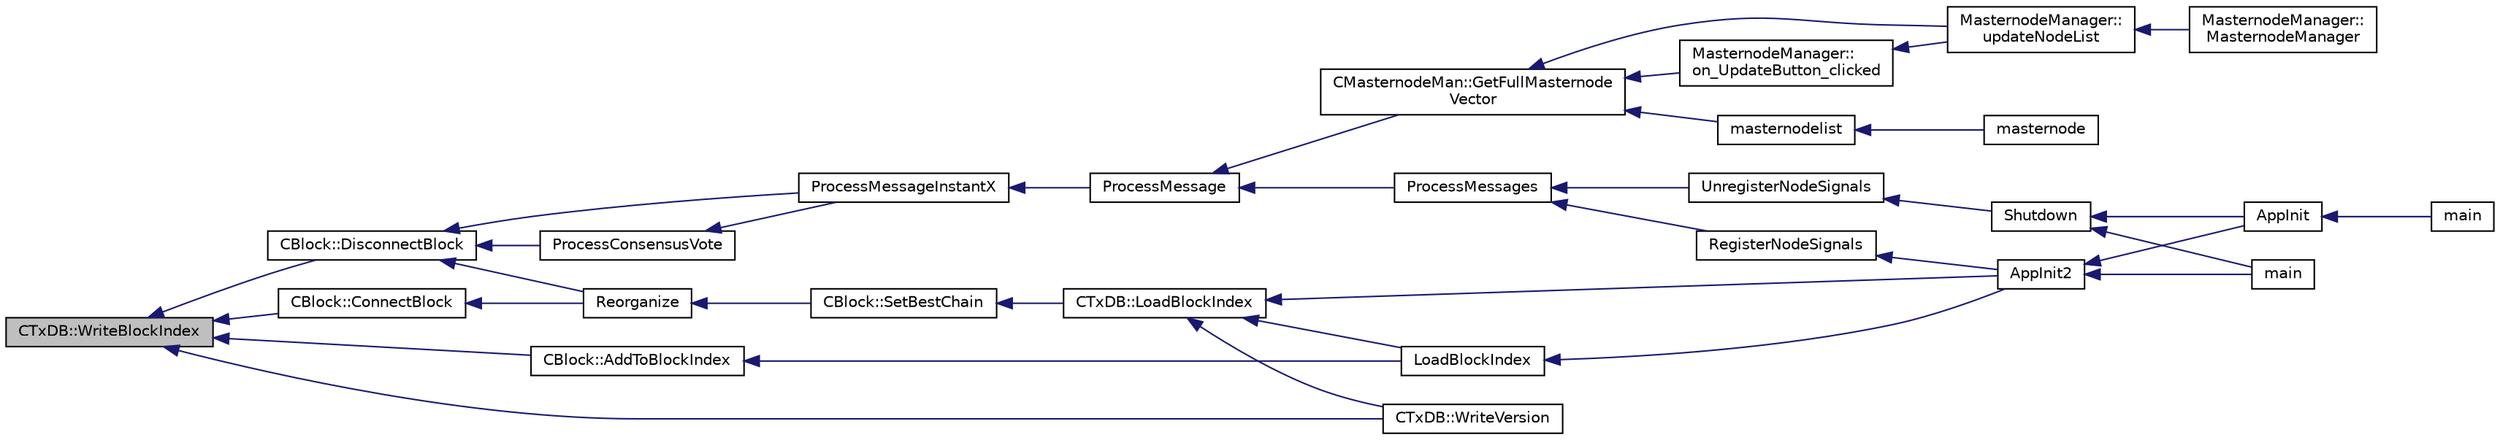 digraph "CTxDB::WriteBlockIndex"
{
  edge [fontname="Helvetica",fontsize="10",labelfontname="Helvetica",labelfontsize="10"];
  node [fontname="Helvetica",fontsize="10",shape=record];
  rankdir="LR";
  Node752 [label="CTxDB::WriteBlockIndex",height=0.2,width=0.4,color="black", fillcolor="grey75", style="filled", fontcolor="black"];
  Node752 -> Node753 [dir="back",color="midnightblue",fontsize="10",style="solid",fontname="Helvetica"];
  Node753 [label="CBlock::DisconnectBlock",height=0.2,width=0.4,color="black", fillcolor="white", style="filled",URL="$d3/d51/class_c_block.html#a9532c041d24701a338ea5c91008b72aa"];
  Node753 -> Node754 [dir="back",color="midnightblue",fontsize="10",style="solid",fontname="Helvetica"];
  Node754 [label="ProcessMessageInstantX",height=0.2,width=0.4,color="black", fillcolor="white", style="filled",URL="$d6/d5f/instantx_8h.html#aa516cb499ead2691d8ab216a499db5d0"];
  Node754 -> Node755 [dir="back",color="midnightblue",fontsize="10",style="solid",fontname="Helvetica"];
  Node755 [label="ProcessMessage",height=0.2,width=0.4,color="black", fillcolor="white", style="filled",URL="$df/d0a/main_8cpp.html#a8ba92b1a4bce3c835e887a9073d17d8e"];
  Node755 -> Node756 [dir="back",color="midnightblue",fontsize="10",style="solid",fontname="Helvetica"];
  Node756 [label="ProcessMessages",height=0.2,width=0.4,color="black", fillcolor="white", style="filled",URL="$d4/dbf/main_8h.html#a196f9318f02448b85b28d612698934fd"];
  Node756 -> Node757 [dir="back",color="midnightblue",fontsize="10",style="solid",fontname="Helvetica"];
  Node757 [label="RegisterNodeSignals",height=0.2,width=0.4,color="black", fillcolor="white", style="filled",URL="$d4/dbf/main_8h.html#ab02615ff65f91d69f8d786ec900baa8a",tooltip="Register with a network node to receive its signals. "];
  Node757 -> Node758 [dir="back",color="midnightblue",fontsize="10",style="solid",fontname="Helvetica"];
  Node758 [label="AppInit2",height=0.2,width=0.4,color="black", fillcolor="white", style="filled",URL="$d8/dc0/init_8h.html#a1a4c1bfbf6ba1db77e988b89b9cadfd3",tooltip="Initialize ion. "];
  Node758 -> Node759 [dir="back",color="midnightblue",fontsize="10",style="solid",fontname="Helvetica"];
  Node759 [label="AppInit",height=0.2,width=0.4,color="black", fillcolor="white", style="filled",URL="$d4/d35/iond_8cpp.html#ac59316b767e6984e1285f0531275286b"];
  Node759 -> Node760 [dir="back",color="midnightblue",fontsize="10",style="solid",fontname="Helvetica"];
  Node760 [label="main",height=0.2,width=0.4,color="black", fillcolor="white", style="filled",URL="$d4/d35/iond_8cpp.html#a0ddf1224851353fc92bfbff6f499fa97"];
  Node758 -> Node761 [dir="back",color="midnightblue",fontsize="10",style="solid",fontname="Helvetica"];
  Node761 [label="main",height=0.2,width=0.4,color="black", fillcolor="white", style="filled",URL="$d5/d2d/ion_8cpp.html#a0ddf1224851353fc92bfbff6f499fa97"];
  Node756 -> Node762 [dir="back",color="midnightblue",fontsize="10",style="solid",fontname="Helvetica"];
  Node762 [label="UnregisterNodeSignals",height=0.2,width=0.4,color="black", fillcolor="white", style="filled",URL="$d4/dbf/main_8h.html#a3ef0cc6e9d9d6435ee2a5569244d6ebd",tooltip="Unregister a network node. "];
  Node762 -> Node763 [dir="back",color="midnightblue",fontsize="10",style="solid",fontname="Helvetica"];
  Node763 [label="Shutdown",height=0.2,width=0.4,color="black", fillcolor="white", style="filled",URL="$d8/dc0/init_8h.html#ac5f038c2b480cf9ef5e19e3eba8dbaf9"];
  Node763 -> Node759 [dir="back",color="midnightblue",fontsize="10",style="solid",fontname="Helvetica"];
  Node763 -> Node761 [dir="back",color="midnightblue",fontsize="10",style="solid",fontname="Helvetica"];
  Node755 -> Node764 [dir="back",color="midnightblue",fontsize="10",style="solid",fontname="Helvetica"];
  Node764 [label="CMasternodeMan::GetFullMasternode\lVector",height=0.2,width=0.4,color="black", fillcolor="white", style="filled",URL="$dc/d6b/class_c_masternode_man.html#ab39e213a7601e1bef2eba1d5d63206f5"];
  Node764 -> Node765 [dir="back",color="midnightblue",fontsize="10",style="solid",fontname="Helvetica"];
  Node765 [label="MasternodeManager::\lupdateNodeList",height=0.2,width=0.4,color="black", fillcolor="white", style="filled",URL="$d9/d70/class_masternode_manager.html#a5485a8bd6ccf673027165cc1207dfae9"];
  Node765 -> Node766 [dir="back",color="midnightblue",fontsize="10",style="solid",fontname="Helvetica"];
  Node766 [label="MasternodeManager::\lMasternodeManager",height=0.2,width=0.4,color="black", fillcolor="white", style="filled",URL="$d9/d70/class_masternode_manager.html#ad18cb99065e056e6b791e2356de826bf"];
  Node764 -> Node767 [dir="back",color="midnightblue",fontsize="10",style="solid",fontname="Helvetica"];
  Node767 [label="MasternodeManager::\lon_UpdateButton_clicked",height=0.2,width=0.4,color="black", fillcolor="white", style="filled",URL="$d9/d70/class_masternode_manager.html#ae8d07b4d869e3eb09fe1be445eff0430"];
  Node767 -> Node765 [dir="back",color="midnightblue",fontsize="10",style="solid",fontname="Helvetica"];
  Node764 -> Node768 [dir="back",color="midnightblue",fontsize="10",style="solid",fontname="Helvetica"];
  Node768 [label="masternodelist",height=0.2,width=0.4,color="black", fillcolor="white", style="filled",URL="$d5/d6b/rpcstashedsend_8cpp.html#a3a7ed7e37f21eb2912afc6e776f7236c"];
  Node768 -> Node769 [dir="back",color="midnightblue",fontsize="10",style="solid",fontname="Helvetica"];
  Node769 [label="masternode",height=0.2,width=0.4,color="black", fillcolor="white", style="filled",URL="$d5/d6b/rpcstashedsend_8cpp.html#a30609e443aeb47c29ed0878d16b1b5e1"];
  Node753 -> Node770 [dir="back",color="midnightblue",fontsize="10",style="solid",fontname="Helvetica"];
  Node770 [label="ProcessConsensusVote",height=0.2,width=0.4,color="black", fillcolor="white", style="filled",URL="$d6/d5f/instantx_8h.html#a5d4434bfb70f64f95aa4de9286cbae94"];
  Node770 -> Node754 [dir="back",color="midnightblue",fontsize="10",style="solid",fontname="Helvetica"];
  Node753 -> Node771 [dir="back",color="midnightblue",fontsize="10",style="solid",fontname="Helvetica"];
  Node771 [label="Reorganize",height=0.2,width=0.4,color="black", fillcolor="white", style="filled",URL="$df/d0a/main_8cpp.html#ad8e09920f5a3ce2670c5efa26ef65227"];
  Node771 -> Node772 [dir="back",color="midnightblue",fontsize="10",style="solid",fontname="Helvetica"];
  Node772 [label="CBlock::SetBestChain",height=0.2,width=0.4,color="black", fillcolor="white", style="filled",URL="$d3/d51/class_c_block.html#a6e308b2d75d1cfc4a75eda36feb60ca1"];
  Node772 -> Node773 [dir="back",color="midnightblue",fontsize="10",style="solid",fontname="Helvetica"];
  Node773 [label="CTxDB::LoadBlockIndex",height=0.2,width=0.4,color="black", fillcolor="white", style="filled",URL="$d9/d8d/class_c_tx_d_b.html#abcb9df0821d996f811f6604b452a26a0"];
  Node773 -> Node758 [dir="back",color="midnightblue",fontsize="10",style="solid",fontname="Helvetica"];
  Node773 -> Node774 [dir="back",color="midnightblue",fontsize="10",style="solid",fontname="Helvetica"];
  Node774 [label="LoadBlockIndex",height=0.2,width=0.4,color="black", fillcolor="white", style="filled",URL="$d4/dbf/main_8h.html#a367f303d34b8a5501ac4d77bebab578c"];
  Node774 -> Node758 [dir="back",color="midnightblue",fontsize="10",style="solid",fontname="Helvetica"];
  Node773 -> Node775 [dir="back",color="midnightblue",fontsize="10",style="solid",fontname="Helvetica"];
  Node775 [label="CTxDB::WriteVersion",height=0.2,width=0.4,color="black", fillcolor="white", style="filled",URL="$d9/d8d/class_c_tx_d_b.html#aa30dbf235b1c229896097e1eb1ea9520"];
  Node752 -> Node776 [dir="back",color="midnightblue",fontsize="10",style="solid",fontname="Helvetica"];
  Node776 [label="CBlock::ConnectBlock",height=0.2,width=0.4,color="black", fillcolor="white", style="filled",URL="$d3/d51/class_c_block.html#a1ae149d97c7b7eadf48f5cea934b6217"];
  Node776 -> Node771 [dir="back",color="midnightblue",fontsize="10",style="solid",fontname="Helvetica"];
  Node752 -> Node777 [dir="back",color="midnightblue",fontsize="10",style="solid",fontname="Helvetica"];
  Node777 [label="CBlock::AddToBlockIndex",height=0.2,width=0.4,color="black", fillcolor="white", style="filled",URL="$d3/d51/class_c_block.html#afab527f890c5575db3b1a2b17f47bf5a"];
  Node777 -> Node774 [dir="back",color="midnightblue",fontsize="10",style="solid",fontname="Helvetica"];
  Node752 -> Node775 [dir="back",color="midnightblue",fontsize="10",style="solid",fontname="Helvetica"];
}
